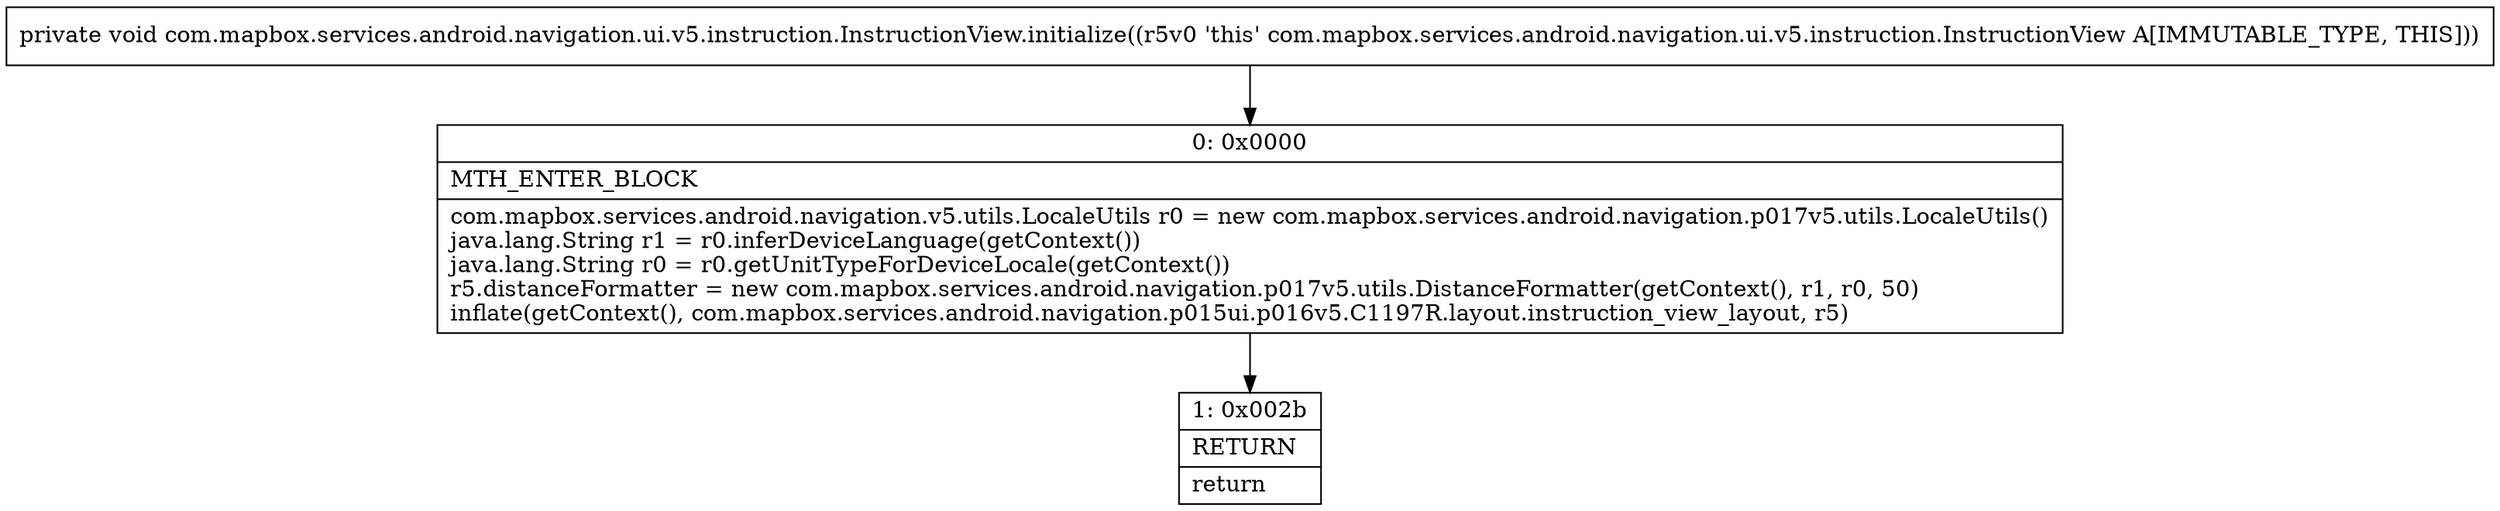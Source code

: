 digraph "CFG forcom.mapbox.services.android.navigation.ui.v5.instruction.InstructionView.initialize()V" {
Node_0 [shape=record,label="{0\:\ 0x0000|MTH_ENTER_BLOCK\l|com.mapbox.services.android.navigation.v5.utils.LocaleUtils r0 = new com.mapbox.services.android.navigation.p017v5.utils.LocaleUtils()\ljava.lang.String r1 = r0.inferDeviceLanguage(getContext())\ljava.lang.String r0 = r0.getUnitTypeForDeviceLocale(getContext())\lr5.distanceFormatter = new com.mapbox.services.android.navigation.p017v5.utils.DistanceFormatter(getContext(), r1, r0, 50)\linflate(getContext(), com.mapbox.services.android.navigation.p015ui.p016v5.C1197R.layout.instruction_view_layout, r5)\l}"];
Node_1 [shape=record,label="{1\:\ 0x002b|RETURN\l|return\l}"];
MethodNode[shape=record,label="{private void com.mapbox.services.android.navigation.ui.v5.instruction.InstructionView.initialize((r5v0 'this' com.mapbox.services.android.navigation.ui.v5.instruction.InstructionView A[IMMUTABLE_TYPE, THIS])) }"];
MethodNode -> Node_0;
Node_0 -> Node_1;
}

